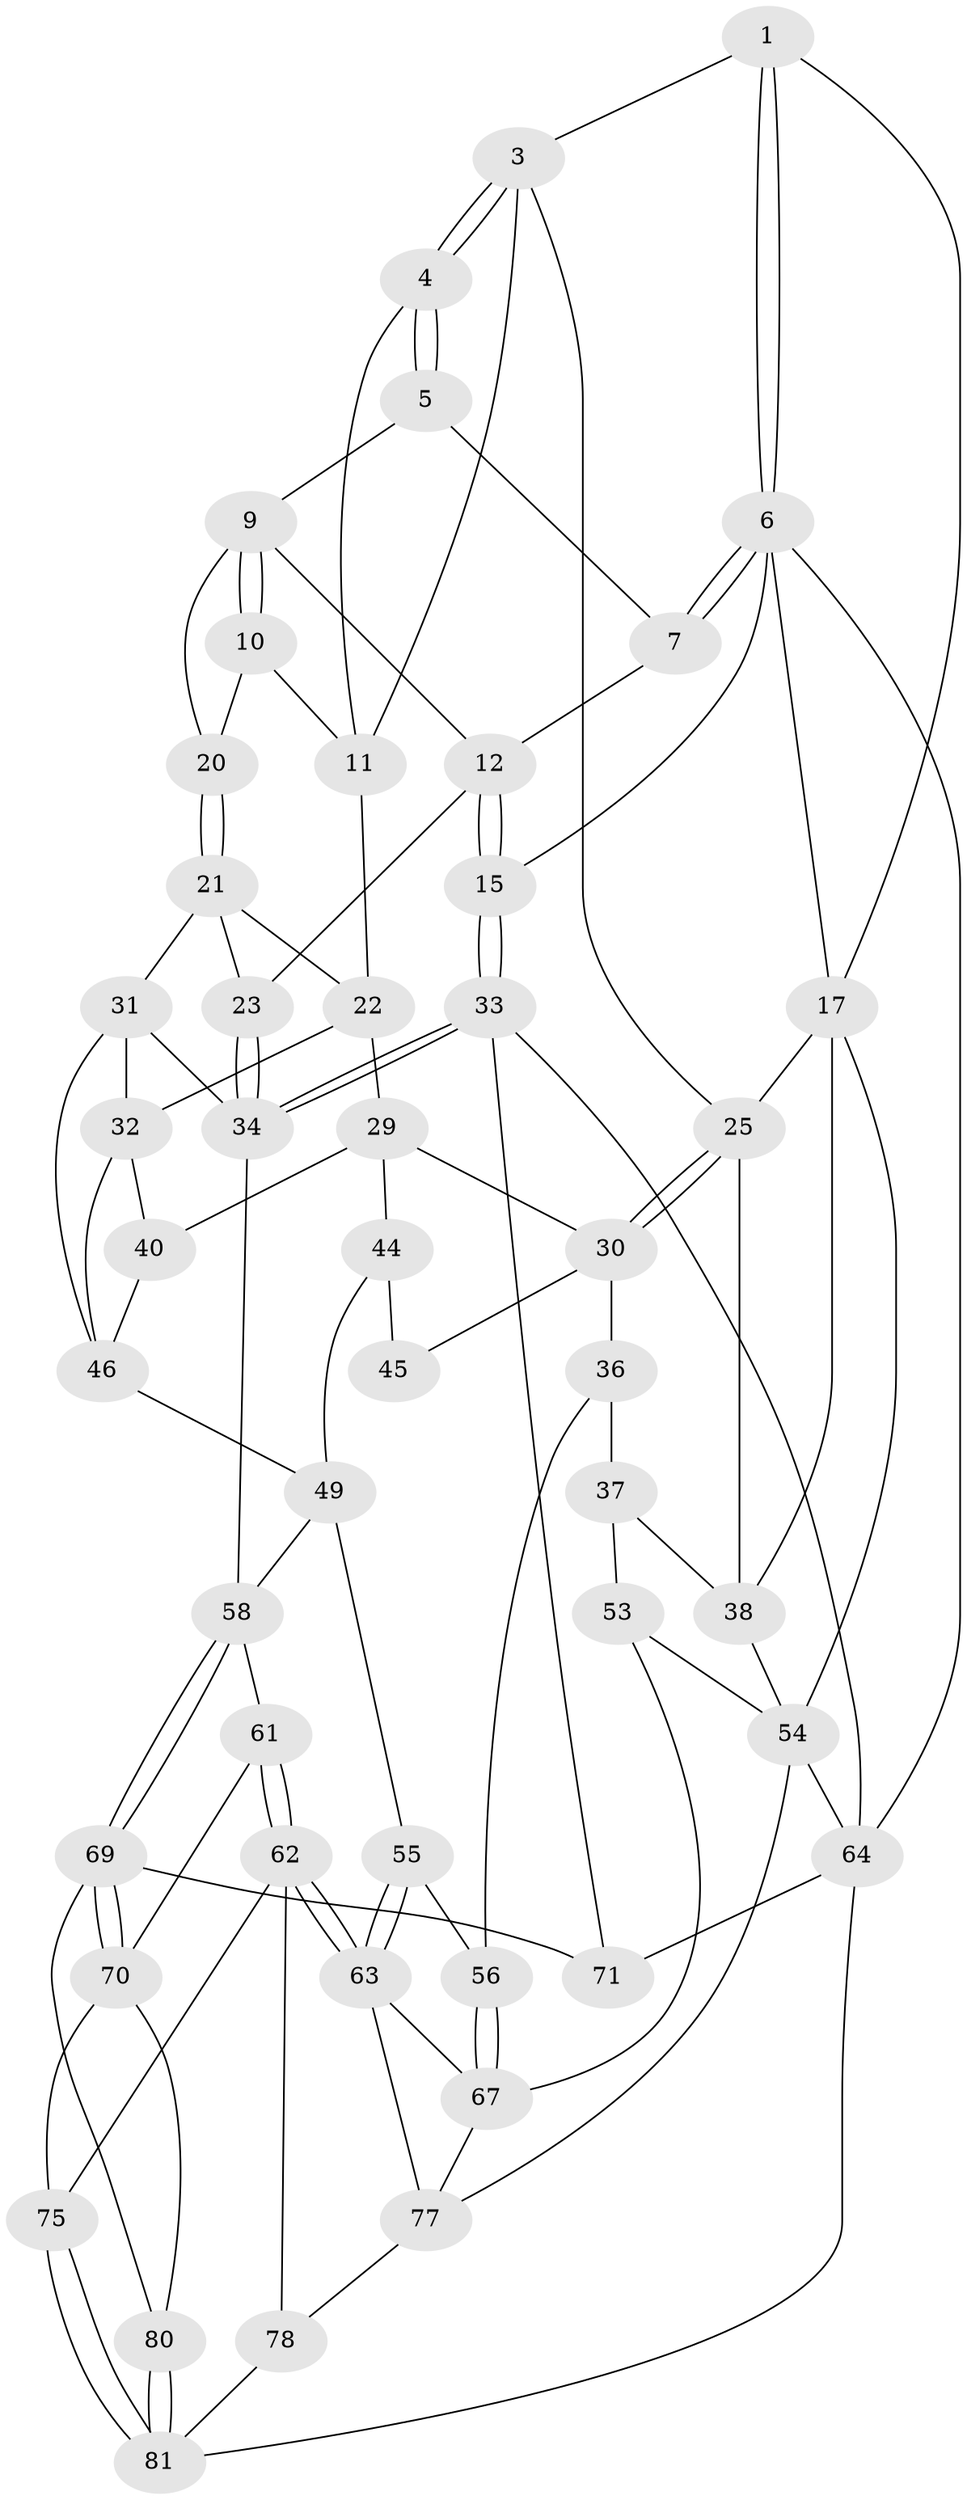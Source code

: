 // original degree distribution, {3: 0.024390243902439025, 4: 0.2682926829268293, 5: 0.4634146341463415, 6: 0.24390243902439024}
// Generated by graph-tools (version 1.1) at 2025/11/02/27/25 16:11:55]
// undirected, 49 vertices, 108 edges
graph export_dot {
graph [start="1"]
  node [color=gray90,style=filled];
  1 [pos="+0.7754785719239906+0",super="+2"];
  3 [pos="+0.25695872621605176+0",super="+19"];
  4 [pos="+0.5785150705018351+0.09473440330398497"];
  5 [pos="+0.7549383076126525+0",super="+8"];
  6 [pos="+1+0",super="+16"];
  7 [pos="+0.8961034804919487+0.06492616283115787"];
  9 [pos="+0.7750187927019387+0.14997199752659787",super="+14"];
  10 [pos="+0.6599359172159132+0.1546920812355191"];
  11 [pos="+0.6065808454560248+0.14739659377213557",super="+18"];
  12 [pos="+0.9298879261235952+0.13330558718391944",super="+13"];
  15 [pos="+1+0"];
  17 [pos="+0+0",super="+27"];
  20 [pos="+0.6610567550991711+0.24298783286750592"];
  21 [pos="+0.6489884934848213+0.27394555651606134",super="+24"];
  22 [pos="+0.556933144065274+0.2558525321437351",super="+28"];
  23 [pos="+0.8310394955494073+0.2725460418349559"];
  25 [pos="+0.25632770851080233+0.14097470236624596",super="+26"];
  29 [pos="+0.5090272984736913+0.3219129043910352",super="+41"];
  30 [pos="+0.3132856201447651+0.26979088521673067",super="+35"];
  31 [pos="+0.6632316675301974+0.36125724411209253",super="+43"];
  32 [pos="+0.5991977534480631+0.3710870342803699",super="+39"];
  33 [pos="+1+0.5200972710217738",super="+66"];
  34 [pos="+0.995348811252013+0.5099082635042874",super="+42"];
  36 [pos="+0.2755807008217719+0.4829815296717381",super="+57"];
  37 [pos="+0.14818798883420148+0.44477057427051797",super="+52"];
  38 [pos="+0.11418893835410306+0.3963008132398345",super="+47"];
  40 [pos="+0.5437745424731556+0.45348617206313163"];
  44 [pos="+0.46372542323406946+0.42401838339304476",super="+51"];
  45 [pos="+0.3445573159948621+0.4189058885026044"];
  46 [pos="+0.7094400726817578+0.48404902602114785",super="+48"];
  49 [pos="+0.5566372508951504+0.6000640255547717",super="+50"];
  53 [pos="+0+0.6582889739196347"];
  54 [pos="+0+0.6441801799333261",super="+60"];
  55 [pos="+0.4322139425908838+0.7228540885246117"];
  56 [pos="+0.2801708928667393+0.6692804554902771"];
  58 [pos="+0.8787086724704846+0.6021412959272084",super="+59"];
  61 [pos="+0.6427141478634294+0.7813816183148979"];
  62 [pos="+0.4507657617023635+0.7674658208222565",super="+76"];
  63 [pos="+0.4479220677435625+0.7639227323223643",super="+73"];
  64 [pos="+1+1",super="+65"];
  67 [pos="+0.1630096070432653+0.8518306039595432",super="+68"];
  69 [pos="+0.7732087998507041+0.8353964718079708",super="+72"];
  70 [pos="+0.7042642201923385+0.8166984521088201",super="+74"];
  71 [pos="+0.8652677005815934+0.8794464543208763"];
  75 [pos="+0.5687869492265076+0.9165259084889267"];
  77 [pos="+0.07858161650590671+1",super="+79"];
  78 [pos="+0.40736534905839406+1"];
  80 [pos="+0.7542980335228561+0.9841895104365408"];
  81 [pos="+0.7529129736001934+1",super="+82"];
  1 -- 6;
  1 -- 6;
  1 -- 3;
  1 -- 17;
  3 -- 4;
  3 -- 4;
  3 -- 25;
  3 -- 11;
  4 -- 5;
  4 -- 5;
  4 -- 11;
  5 -- 9;
  5 -- 7;
  6 -- 7;
  6 -- 7;
  6 -- 64;
  6 -- 17;
  6 -- 15;
  7 -- 12;
  9 -- 10;
  9 -- 10;
  9 -- 12;
  9 -- 20;
  10 -- 11;
  10 -- 20;
  11 -- 22;
  12 -- 15;
  12 -- 15;
  12 -- 23;
  15 -- 33;
  15 -- 33;
  17 -- 54;
  17 -- 25;
  17 -- 38;
  20 -- 21;
  20 -- 21;
  21 -- 22;
  21 -- 31;
  21 -- 23;
  22 -- 32;
  22 -- 29;
  23 -- 34;
  23 -- 34;
  25 -- 30;
  25 -- 30;
  25 -- 38;
  29 -- 30;
  29 -- 40;
  29 -- 44;
  30 -- 36;
  30 -- 45;
  31 -- 32;
  31 -- 46;
  31 -- 34;
  32 -- 40;
  32 -- 46;
  33 -- 34;
  33 -- 34;
  33 -- 71;
  33 -- 64;
  34 -- 58;
  36 -- 37 [weight=2];
  36 -- 56;
  37 -- 38;
  37 -- 53;
  38 -- 54;
  40 -- 46;
  44 -- 45 [weight=2];
  44 -- 49;
  46 -- 49;
  49 -- 55;
  49 -- 58;
  53 -- 54;
  53 -- 67;
  54 -- 64;
  54 -- 77;
  55 -- 56;
  55 -- 63;
  55 -- 63;
  56 -- 67;
  56 -- 67;
  58 -- 69;
  58 -- 69;
  58 -- 61;
  61 -- 62;
  61 -- 62;
  61 -- 70;
  62 -- 63;
  62 -- 63;
  62 -- 78;
  62 -- 75;
  63 -- 67;
  63 -- 77;
  64 -- 81;
  64 -- 71;
  67 -- 77;
  69 -- 70;
  69 -- 70;
  69 -- 80;
  69 -- 71;
  70 -- 80;
  70 -- 75;
  75 -- 81;
  75 -- 81;
  77 -- 78;
  78 -- 81;
  80 -- 81;
  80 -- 81;
}

